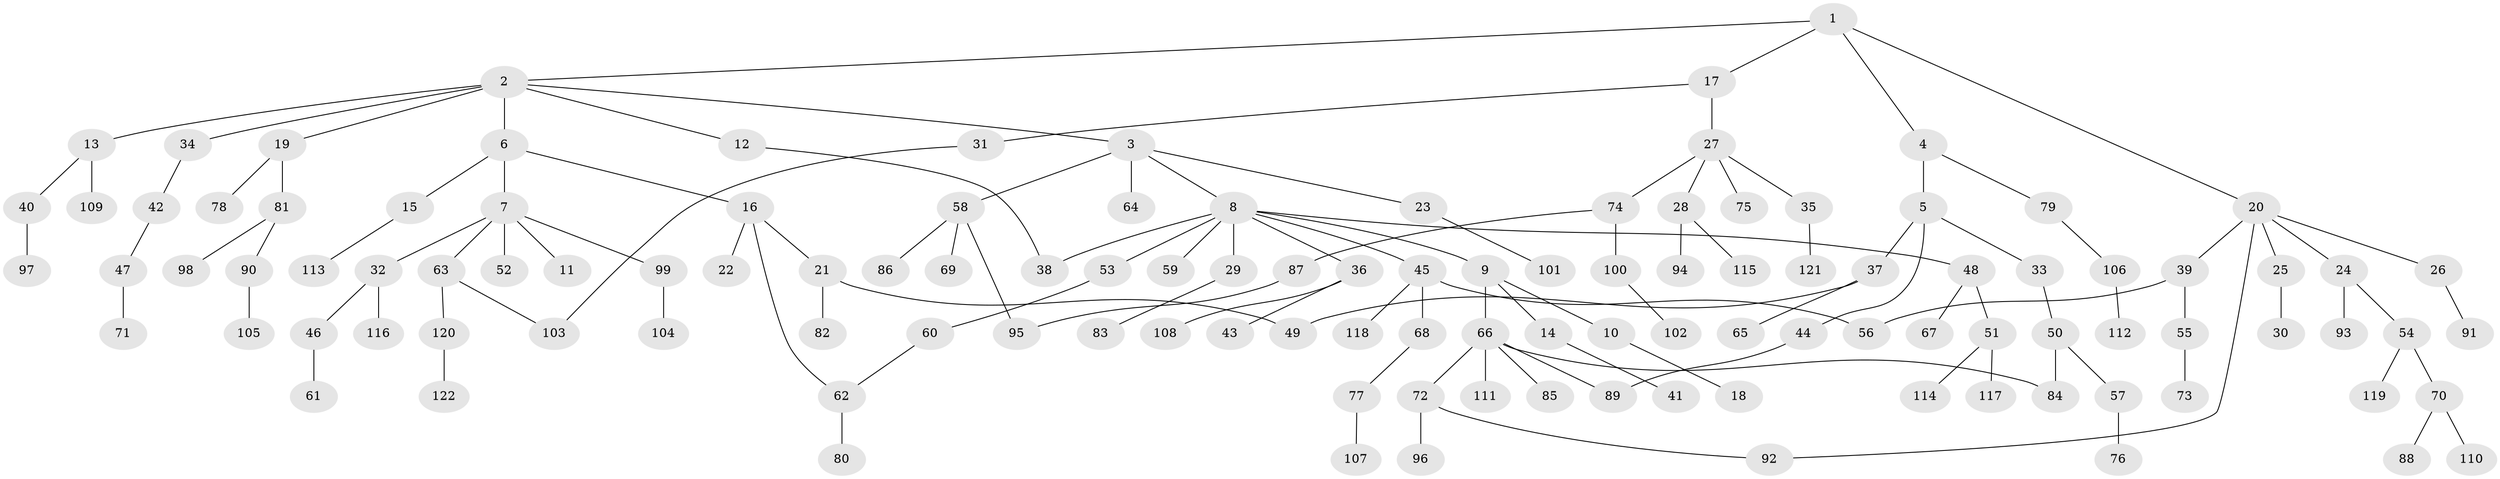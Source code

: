 // Generated by graph-tools (version 1.1) at 2025/10/02/27/25 16:10:55]
// undirected, 122 vertices, 130 edges
graph export_dot {
graph [start="1"]
  node [color=gray90,style=filled];
  1;
  2;
  3;
  4;
  5;
  6;
  7;
  8;
  9;
  10;
  11;
  12;
  13;
  14;
  15;
  16;
  17;
  18;
  19;
  20;
  21;
  22;
  23;
  24;
  25;
  26;
  27;
  28;
  29;
  30;
  31;
  32;
  33;
  34;
  35;
  36;
  37;
  38;
  39;
  40;
  41;
  42;
  43;
  44;
  45;
  46;
  47;
  48;
  49;
  50;
  51;
  52;
  53;
  54;
  55;
  56;
  57;
  58;
  59;
  60;
  61;
  62;
  63;
  64;
  65;
  66;
  67;
  68;
  69;
  70;
  71;
  72;
  73;
  74;
  75;
  76;
  77;
  78;
  79;
  80;
  81;
  82;
  83;
  84;
  85;
  86;
  87;
  88;
  89;
  90;
  91;
  92;
  93;
  94;
  95;
  96;
  97;
  98;
  99;
  100;
  101;
  102;
  103;
  104;
  105;
  106;
  107;
  108;
  109;
  110;
  111;
  112;
  113;
  114;
  115;
  116;
  117;
  118;
  119;
  120;
  121;
  122;
  1 -- 2;
  1 -- 4;
  1 -- 17;
  1 -- 20;
  2 -- 3;
  2 -- 6;
  2 -- 12;
  2 -- 13;
  2 -- 19;
  2 -- 34;
  3 -- 8;
  3 -- 23;
  3 -- 58;
  3 -- 64;
  4 -- 5;
  4 -- 79;
  5 -- 33;
  5 -- 37;
  5 -- 44;
  6 -- 7;
  6 -- 15;
  6 -- 16;
  7 -- 11;
  7 -- 32;
  7 -- 52;
  7 -- 63;
  7 -- 99;
  8 -- 9;
  8 -- 29;
  8 -- 36;
  8 -- 45;
  8 -- 48;
  8 -- 53;
  8 -- 59;
  8 -- 38;
  9 -- 10;
  9 -- 14;
  9 -- 66;
  10 -- 18;
  12 -- 38;
  13 -- 40;
  13 -- 109;
  14 -- 41;
  15 -- 113;
  16 -- 21;
  16 -- 22;
  16 -- 62;
  17 -- 27;
  17 -- 31;
  19 -- 78;
  19 -- 81;
  20 -- 24;
  20 -- 25;
  20 -- 26;
  20 -- 39;
  20 -- 92;
  21 -- 82;
  21 -- 49;
  23 -- 101;
  24 -- 54;
  24 -- 93;
  25 -- 30;
  26 -- 91;
  27 -- 28;
  27 -- 35;
  27 -- 74;
  27 -- 75;
  28 -- 94;
  28 -- 115;
  29 -- 83;
  31 -- 103;
  32 -- 46;
  32 -- 116;
  33 -- 50;
  34 -- 42;
  35 -- 121;
  36 -- 43;
  36 -- 108;
  37 -- 49;
  37 -- 65;
  39 -- 55;
  39 -- 56;
  40 -- 97;
  42 -- 47;
  44 -- 89;
  45 -- 56;
  45 -- 68;
  45 -- 118;
  46 -- 61;
  47 -- 71;
  48 -- 51;
  48 -- 67;
  50 -- 57;
  50 -- 84;
  51 -- 114;
  51 -- 117;
  53 -- 60;
  54 -- 70;
  54 -- 119;
  55 -- 73;
  57 -- 76;
  58 -- 69;
  58 -- 86;
  58 -- 95;
  60 -- 62;
  62 -- 80;
  63 -- 103;
  63 -- 120;
  66 -- 72;
  66 -- 84;
  66 -- 85;
  66 -- 89;
  66 -- 111;
  68 -- 77;
  70 -- 88;
  70 -- 110;
  72 -- 96;
  72 -- 92;
  74 -- 87;
  74 -- 100;
  77 -- 107;
  79 -- 106;
  81 -- 90;
  81 -- 98;
  87 -- 95;
  90 -- 105;
  99 -- 104;
  100 -- 102;
  106 -- 112;
  120 -- 122;
}
